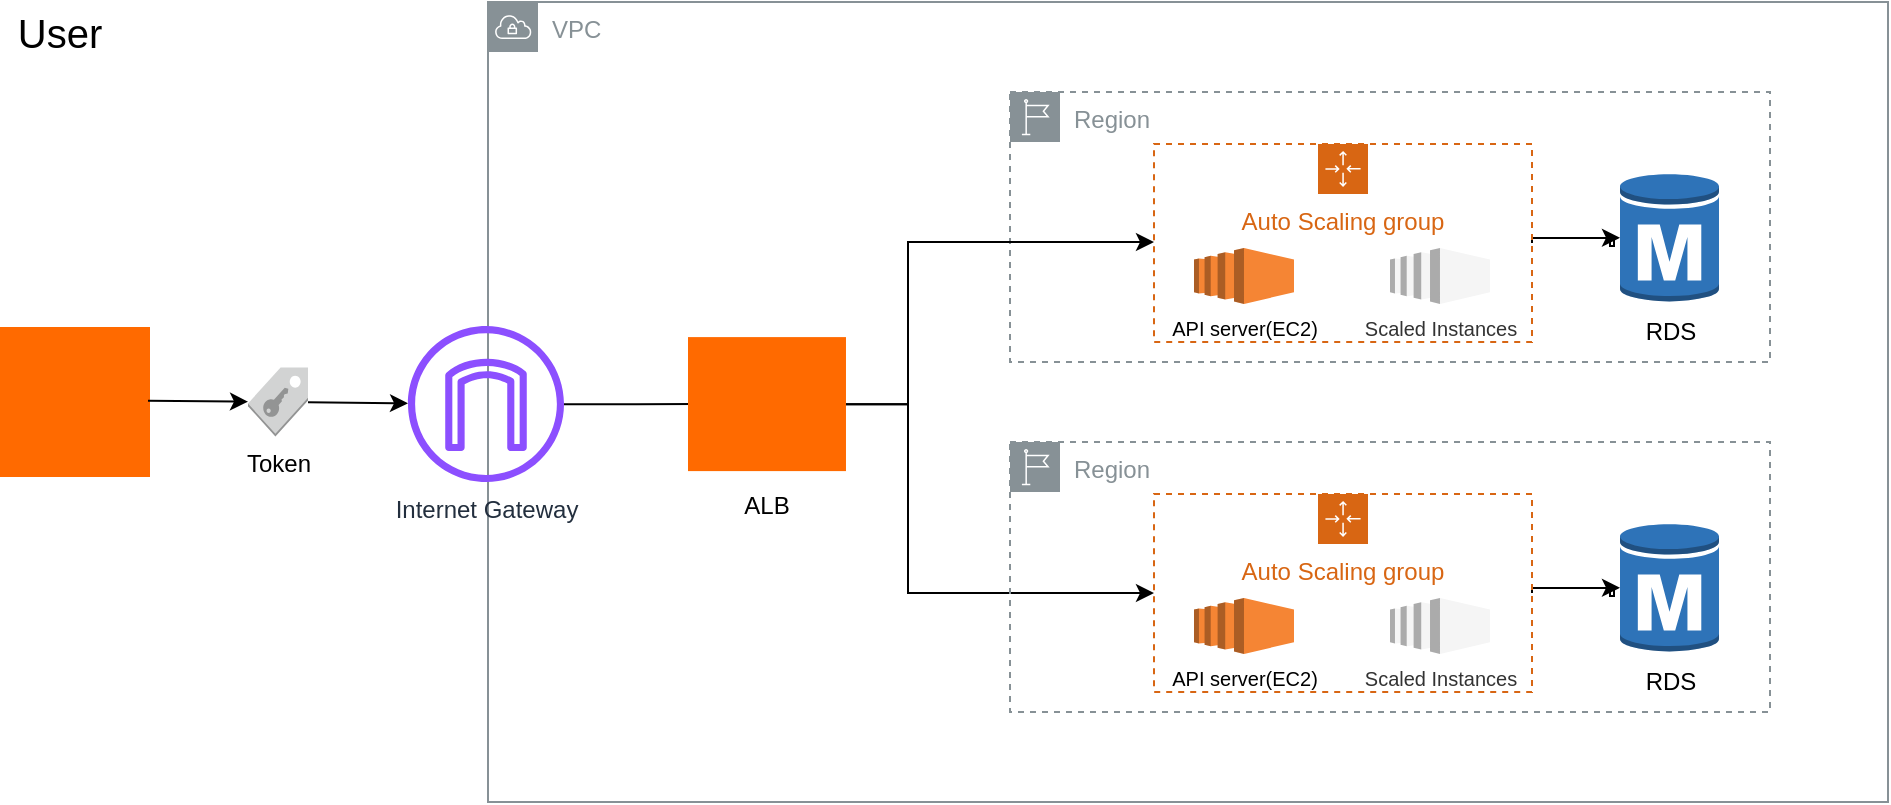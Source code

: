 <mxfile version="25.0.3">
  <diagram name="페이지-1" id="p9l4lwZX78hkj1rfnjHu">
    <mxGraphModel dx="1193" dy="698" grid="1" gridSize="10" guides="1" tooltips="1" connect="1" arrows="1" fold="1" page="0" pageScale="1" pageWidth="1169" pageHeight="827" math="0" shadow="0">
      <root>
        <mxCell id="0" />
        <mxCell id="1" parent="0" />
        <mxCell id="he6p2fdSP1sN6fhDM60t-1" value="VPC" style="sketch=0;outlineConnect=0;gradientColor=none;html=1;whiteSpace=wrap;fontSize=12;fontStyle=0;shape=mxgraph.aws4.group;grIcon=mxgraph.aws4.group_vpc;strokeColor=#879196;fillColor=none;verticalAlign=top;align=left;spacingLeft=30;fontColor=#879196;dashed=0;movable=0;resizable=0;rotatable=0;deletable=0;editable=0;locked=1;connectable=0;" vertex="1" parent="1">
          <mxGeometry x="540" y="40" width="700" height="400" as="geometry" />
        </mxCell>
        <mxCell id="he6p2fdSP1sN6fhDM60t-15" value="Region" style="sketch=0;outlineConnect=0;gradientColor=none;html=1;whiteSpace=wrap;fontSize=12;fontStyle=0;shape=mxgraph.aws4.group;grIcon=mxgraph.aws4.group_region;strokeColor=#879196;fillColor=none;verticalAlign=top;align=left;spacingLeft=30;fontColor=#879196;dashed=1;movable=1;resizable=1;rotatable=1;deletable=1;editable=1;locked=0;connectable=1;" vertex="1" parent="1">
          <mxGeometry x="801" y="85.0" width="380" height="135" as="geometry" />
        </mxCell>
        <mxCell id="he6p2fdSP1sN6fhDM60t-46" style="edgeStyle=orthogonalEdgeStyle;rounded=0;orthogonalLoop=1;jettySize=auto;html=1;exitX=1;exitY=0.5;exitDx=0;exitDy=0;entryX=0;entryY=0.5;entryDx=0;entryDy=0;entryPerimeter=0;" edge="1" parent="1" source="he6p2fdSP1sN6fhDM60t-9" target="he6p2fdSP1sN6fhDM60t-11">
          <mxGeometry relative="1" as="geometry">
            <mxPoint x="1283" y="161" as="targetPoint" />
            <Array as="points">
              <mxPoint x="1062" y="158" />
              <mxPoint x="1103" y="158" />
              <mxPoint x="1103" y="162" />
              <mxPoint x="1101" y="162" />
              <mxPoint x="1101" y="158" />
            </Array>
          </mxGeometry>
        </mxCell>
        <mxCell id="he6p2fdSP1sN6fhDM60t-9" value="Auto Scaling group" style="points=[[0,0],[0.25,0],[0.5,0],[0.75,0],[1,0],[1,0.25],[1,0.5],[1,0.75],[1,1],[0.75,1],[0.5,1],[0.25,1],[0,1],[0,0.75],[0,0.5],[0,0.25]];outlineConnect=0;gradientColor=none;html=1;whiteSpace=wrap;fontSize=12;fontStyle=0;container=1;pointerEvents=0;collapsible=0;recursiveResize=0;shape=mxgraph.aws4.groupCenter;grIcon=mxgraph.aws4.group_auto_scaling_group;grStroke=1;strokeColor=#D86613;fillColor=none;verticalAlign=top;align=center;fontColor=#D86613;dashed=1;spacingTop=25;" vertex="1" parent="1">
          <mxGeometry x="873" y="110.95" width="189" height="99.1" as="geometry" />
        </mxCell>
        <mxCell id="he6p2fdSP1sN6fhDM60t-41" value="Scaled Instances" style="outlineConnect=0;dashed=0;verticalLabelPosition=bottom;verticalAlign=top;align=center;html=1;shape=mxgraph.aws3.ec2;fillColor=#f5f5f5;fontColor=#333333;strokeColor=#666666;fontSize=10;" vertex="1" parent="he6p2fdSP1sN6fhDM60t-9">
          <mxGeometry x="118" y="52.05" width="50" height="27.95" as="geometry" />
        </mxCell>
        <mxCell id="he6p2fdSP1sN6fhDM60t-39" value="API server(EC2)" style="outlineConnect=0;dashed=0;verticalLabelPosition=bottom;verticalAlign=top;align=center;html=1;shape=mxgraph.aws3.ec2;fillColor=#F58534;gradientColor=none;fontSize=10;" vertex="1" parent="he6p2fdSP1sN6fhDM60t-9">
          <mxGeometry x="20" y="52.05" width="50" height="27.95" as="geometry" />
        </mxCell>
        <mxCell id="he6p2fdSP1sN6fhDM60t-11" value="RDS" style="outlineConnect=0;dashed=0;verticalLabelPosition=bottom;verticalAlign=top;align=center;html=1;shape=mxgraph.aws3.rds_db_instance;fillColor=#2E73B8;gradientColor=none;" vertex="1" parent="1">
          <mxGeometry x="1106" y="124.9" width="49.5" height="66" as="geometry" />
        </mxCell>
        <mxCell id="he6p2fdSP1sN6fhDM60t-69" style="edgeStyle=orthogonalEdgeStyle;rounded=0;orthogonalLoop=1;jettySize=auto;html=1;" edge="1" parent="1" source="he6p2fdSP1sN6fhDM60t-35">
          <mxGeometry relative="1" as="geometry">
            <mxPoint x="650" y="241.05" as="targetPoint" />
          </mxGeometry>
        </mxCell>
        <mxCell id="he6p2fdSP1sN6fhDM60t-35" value="Internet Gateway" style="sketch=0;outlineConnect=0;fontColor=#232F3E;gradientColor=none;fillColor=#8C4FFF;strokeColor=none;dashed=0;verticalLabelPosition=bottom;verticalAlign=top;align=center;html=1;fontSize=12;fontStyle=0;aspect=fixed;pointerEvents=1;shape=mxgraph.aws4.internet_gateway;" vertex="1" parent="1">
          <mxGeometry x="500" y="202.05" width="78" height="78" as="geometry" />
        </mxCell>
        <mxCell id="he6p2fdSP1sN6fhDM60t-50" style="edgeStyle=orthogonalEdgeStyle;rounded=0;orthogonalLoop=1;jettySize=auto;html=1;entryX=0;entryY=0.5;entryDx=0;entryDy=0;" edge="1" parent="1" source="he6p2fdSP1sN6fhDM60t-4" target="he6p2fdSP1sN6fhDM60t-9">
          <mxGeometry relative="1" as="geometry">
            <Array as="points">
              <mxPoint x="750" y="241" />
              <mxPoint x="750" y="160" />
              <mxPoint x="873" y="160" />
            </Array>
          </mxGeometry>
        </mxCell>
        <mxCell id="he6p2fdSP1sN6fhDM60t-55" style="edgeStyle=orthogonalEdgeStyle;rounded=0;orthogonalLoop=1;jettySize=auto;html=1;entryX=0;entryY=0.5;entryDx=0;entryDy=0;" edge="1" parent="1" source="he6p2fdSP1sN6fhDM60t-4" target="he6p2fdSP1sN6fhDM60t-64">
          <mxGeometry relative="1" as="geometry">
            <mxPoint x="850" y="330" as="targetPoint" />
            <Array as="points">
              <mxPoint x="750" y="241" />
              <mxPoint x="750" y="336" />
            </Array>
          </mxGeometry>
        </mxCell>
        <mxCell id="he6p2fdSP1sN6fhDM60t-4" value="&lt;div&gt;&lt;br&gt;&lt;/div&gt;&lt;div&gt;&lt;br&gt;&lt;/div&gt;&lt;div&gt;&lt;br&gt;&lt;/div&gt;&lt;div&gt;&lt;br&gt;&lt;/div&gt;&lt;div&gt;&lt;br&gt;&lt;/div&gt;&lt;div&gt;&lt;br&gt;&lt;/div&gt;&lt;div&gt;&lt;br&gt;&lt;/div&gt;&lt;div&gt;ALB&lt;/div&gt;" style="points=[];aspect=fixed;html=1;align=center;shadow=0;dashed=0;fillColor=#FF6A00;strokeColor=none;shape=mxgraph.alibaba_cloud.alb_application_load_balancer_01;" vertex="1" parent="1">
          <mxGeometry x="640" y="207.55" width="78.99" height="67" as="geometry" />
        </mxCell>
        <mxCell id="he6p2fdSP1sN6fhDM60t-62" value="Region" style="sketch=0;outlineConnect=0;gradientColor=none;html=1;whiteSpace=wrap;fontSize=12;fontStyle=0;shape=mxgraph.aws4.group;grIcon=mxgraph.aws4.group_region;strokeColor=#879196;fillColor=none;verticalAlign=top;align=left;spacingLeft=30;fontColor=#879196;dashed=1;movable=1;resizable=1;rotatable=1;deletable=1;editable=1;locked=0;connectable=1;" vertex="1" parent="1">
          <mxGeometry x="801" y="260" width="380" height="135" as="geometry" />
        </mxCell>
        <mxCell id="he6p2fdSP1sN6fhDM60t-63" style="edgeStyle=orthogonalEdgeStyle;rounded=0;orthogonalLoop=1;jettySize=auto;html=1;exitX=1;exitY=0.5;exitDx=0;exitDy=0;entryX=0;entryY=0.5;entryDx=0;entryDy=0;entryPerimeter=0;" edge="1" parent="1" source="he6p2fdSP1sN6fhDM60t-64" target="he6p2fdSP1sN6fhDM60t-67">
          <mxGeometry relative="1" as="geometry">
            <mxPoint x="1283" y="336" as="targetPoint" />
            <Array as="points">
              <mxPoint x="1062" y="333" />
              <mxPoint x="1103" y="333" />
              <mxPoint x="1103" y="337" />
              <mxPoint x="1101" y="337" />
              <mxPoint x="1101" y="333" />
            </Array>
          </mxGeometry>
        </mxCell>
        <mxCell id="he6p2fdSP1sN6fhDM60t-64" value="Auto Scaling group" style="points=[[0,0],[0.25,0],[0.5,0],[0.75,0],[1,0],[1,0.25],[1,0.5],[1,0.75],[1,1],[0.75,1],[0.5,1],[0.25,1],[0,1],[0,0.75],[0,0.5],[0,0.25]];outlineConnect=0;gradientColor=none;html=1;whiteSpace=wrap;fontSize=12;fontStyle=0;container=1;pointerEvents=0;collapsible=0;recursiveResize=0;shape=mxgraph.aws4.groupCenter;grIcon=mxgraph.aws4.group_auto_scaling_group;grStroke=1;strokeColor=#D86613;fillColor=none;verticalAlign=top;align=center;fontColor=#D86613;dashed=1;spacingTop=25;" vertex="1" parent="1">
          <mxGeometry x="873" y="285.95" width="189" height="99.1" as="geometry" />
        </mxCell>
        <mxCell id="he6p2fdSP1sN6fhDM60t-65" value="Scaled Instances" style="outlineConnect=0;dashed=0;verticalLabelPosition=bottom;verticalAlign=top;align=center;html=1;shape=mxgraph.aws3.ec2;fillColor=#f5f5f5;fontColor=#333333;strokeColor=#666666;fontSize=10;" vertex="1" parent="he6p2fdSP1sN6fhDM60t-64">
          <mxGeometry x="118" y="52.05" width="50" height="27.95" as="geometry" />
        </mxCell>
        <mxCell id="he6p2fdSP1sN6fhDM60t-66" value="API server(EC2)" style="outlineConnect=0;dashed=0;verticalLabelPosition=bottom;verticalAlign=top;align=center;html=1;shape=mxgraph.aws3.ec2;fillColor=#F58534;gradientColor=none;fontSize=10;" vertex="1" parent="he6p2fdSP1sN6fhDM60t-64">
          <mxGeometry x="20" y="52.05" width="50" height="27.95" as="geometry" />
        </mxCell>
        <mxCell id="he6p2fdSP1sN6fhDM60t-67" value="RDS" style="outlineConnect=0;dashed=0;verticalLabelPosition=bottom;verticalAlign=top;align=center;html=1;shape=mxgraph.aws3.rds_db_instance;fillColor=#2E73B8;gradientColor=none;" vertex="1" parent="1">
          <mxGeometry x="1106" y="299.9" width="49.5" height="66" as="geometry" />
        </mxCell>
        <mxCell id="he6p2fdSP1sN6fhDM60t-71" value="" style="points=[];aspect=fixed;html=1;align=center;shadow=0;dashed=0;fillColor=#FF6A00;strokeColor=none;shape=mxgraph.alibaba_cloud.user;" vertex="1" parent="1">
          <mxGeometry x="296" y="202.5" width="75" height="75" as="geometry" />
        </mxCell>
        <mxCell id="he6p2fdSP1sN6fhDM60t-75" value="" style="endArrow=classic;html=1;rounded=0;" edge="1" parent="1" source="he6p2fdSP1sN6fhDM60t-76" target="he6p2fdSP1sN6fhDM60t-35">
          <mxGeometry width="50" height="50" relative="1" as="geometry">
            <mxPoint x="370" y="239.33" as="sourcePoint" />
            <mxPoint x="450" y="239.23" as="targetPoint" />
          </mxGeometry>
        </mxCell>
        <mxCell id="he6p2fdSP1sN6fhDM60t-79" value="&lt;font style=&quot;font-size: 20px;&quot;&gt;User&lt;/font&gt;" style="text;html=1;align=center;verticalAlign=middle;whiteSpace=wrap;rounded=0;" vertex="1" parent="1">
          <mxGeometry x="296" y="40" width="60" height="30" as="geometry" />
        </mxCell>
        <mxCell id="he6p2fdSP1sN6fhDM60t-80" value="" style="endArrow=classic;html=1;rounded=0;" edge="1" parent="1" target="he6p2fdSP1sN6fhDM60t-76">
          <mxGeometry width="50" height="50" relative="1" as="geometry">
            <mxPoint x="370" y="239.33" as="sourcePoint" />
            <mxPoint x="500" y="241" as="targetPoint" />
          </mxGeometry>
        </mxCell>
        <mxCell id="he6p2fdSP1sN6fhDM60t-76" value="Token" style="outlineConnect=0;dashed=0;verticalLabelPosition=bottom;verticalAlign=top;align=center;html=1;shape=mxgraph.aws3.saml_token;fillColor=#D2D3D3;gradientColor=none;" vertex="1" parent="1">
          <mxGeometry x="420" y="222.72" width="30" height="34.55" as="geometry" />
        </mxCell>
      </root>
    </mxGraphModel>
  </diagram>
</mxfile>
